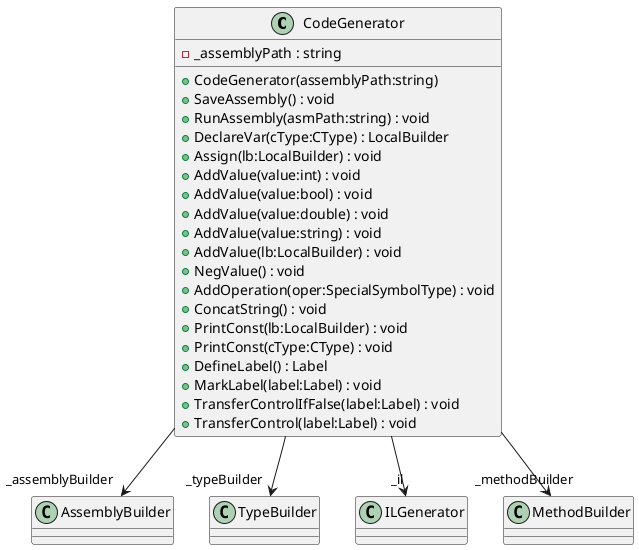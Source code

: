 @startuml
class CodeGenerator {
    - _assemblyPath : string
    + CodeGenerator(assemblyPath:string)
    + SaveAssembly() : void
    + RunAssembly(asmPath:string) : void
    + DeclareVar(cType:CType) : LocalBuilder
    + Assign(lb:LocalBuilder) : void
    + AddValue(value:int) : void
    + AddValue(value:bool) : void
    + AddValue(value:double) : void
    + AddValue(value:string) : void
    + AddValue(lb:LocalBuilder) : void
    + NegValue() : void
    + AddOperation(oper:SpecialSymbolType) : void
    + ConcatString() : void
    + PrintConst(lb:LocalBuilder) : void
    + PrintConst(cType:CType) : void
    + DefineLabel() : Label
    + MarkLabel(label:Label) : void
    + TransferControlIfFalse(label:Label) : void
    + TransferControl(label:Label) : void
}
CodeGenerator --> "_assemblyBuilder" AssemblyBuilder
CodeGenerator --> "_typeBuilder" TypeBuilder
CodeGenerator --> "_il" ILGenerator
CodeGenerator --> "_methodBuilder" MethodBuilder
@enduml
